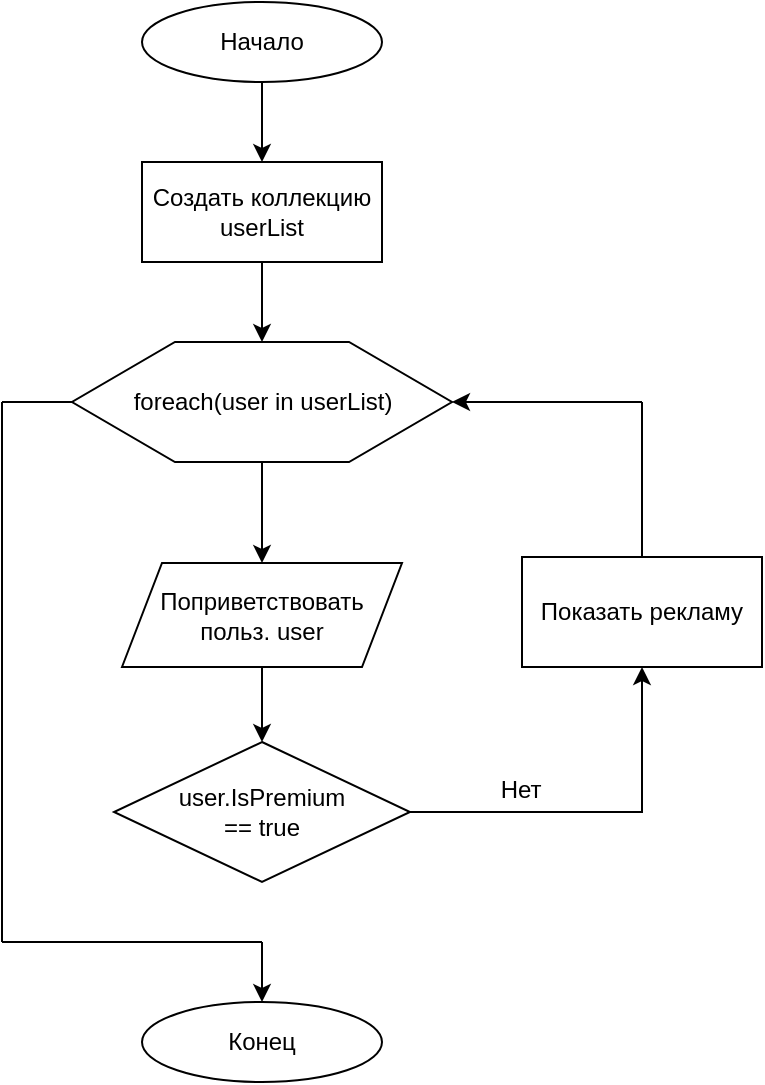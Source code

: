 <mxfile>
    <diagram id="6T-JC_RB3ced61kL0ORA" name="Page-1">
        <mxGraphModel dx="1140" dy="609" grid="1" gridSize="10" guides="1" tooltips="1" connect="1" arrows="1" fold="1" page="1" pageScale="1" pageWidth="827" pageHeight="1169" math="0" shadow="0">
            <root>
                <mxCell id="0"/>
                <mxCell id="1" parent="0"/>
                <mxCell id="11" value="" style="edgeStyle=none;html=1;" edge="1" parent="1" source="2" target="6">
                    <mxGeometry relative="1" as="geometry"/>
                </mxCell>
                <mxCell id="2" value="Начало" style="ellipse;whiteSpace=wrap;html=1;" vertex="1" parent="1">
                    <mxGeometry x="310" y="40" width="120" height="40" as="geometry"/>
                </mxCell>
                <mxCell id="3" value="Конец" style="ellipse;whiteSpace=wrap;html=1;" vertex="1" parent="1">
                    <mxGeometry x="310" y="540" width="120" height="40" as="geometry"/>
                </mxCell>
                <mxCell id="28" value="" style="edgeStyle=none;html=1;" edge="1" parent="1" source="5" target="27">
                    <mxGeometry relative="1" as="geometry"/>
                </mxCell>
                <object label="foreach(user in userList)" id="5">
                    <mxCell style="verticalLabelPosition=middle;verticalAlign=middle;html=1;shape=hexagon;perimeter=hexagonPerimeter2;arcSize=6;size=0.271;container=0;labelPosition=center;align=center;" vertex="1" parent="1">
                        <mxGeometry x="275" y="210" width="190" height="60" as="geometry"/>
                    </mxCell>
                </object>
                <mxCell id="9" value="" style="edgeStyle=none;html=1;" edge="1" parent="1" source="6" target="5">
                    <mxGeometry relative="1" as="geometry"/>
                </mxCell>
                <mxCell id="6" value="Создать коллекцию userList" style="rounded=0;whiteSpace=wrap;html=1;" vertex="1" parent="1">
                    <mxGeometry x="310" y="120" width="120" height="50" as="geometry"/>
                </mxCell>
                <mxCell id="16" value="" style="edgeStyle=none;html=1;labelPosition=center;verticalLabelPosition=top;align=center;verticalAlign=bottom;rounded=0;" edge="1" parent="1" source="12" target="15">
                    <mxGeometry relative="1" as="geometry">
                        <Array as="points">
                            <mxPoint x="560" y="445"/>
                        </Array>
                    </mxGeometry>
                </mxCell>
                <mxCell id="12" value="user.IsPremium &lt;br&gt;== true" style="rhombus;whiteSpace=wrap;html=1;" vertex="1" parent="1">
                    <mxGeometry x="296" y="410" width="148" height="70" as="geometry"/>
                </mxCell>
                <mxCell id="15" value="Показать рекламу" style="rounded=0;whiteSpace=wrap;html=1;" vertex="1" parent="1">
                    <mxGeometry x="500" y="317.5" width="120" height="55" as="geometry"/>
                </mxCell>
                <mxCell id="17" value="" style="endArrow=classic;html=1;entryX=1;entryY=0.5;entryDx=0;entryDy=0;" edge="1" parent="1" target="5">
                    <mxGeometry width="50" height="50" relative="1" as="geometry">
                        <mxPoint x="560" y="240" as="sourcePoint"/>
                        <mxPoint x="470" y="240" as="targetPoint"/>
                    </mxGeometry>
                </mxCell>
                <mxCell id="21" value="" style="endArrow=none;html=1;exitX=0.5;exitY=0;exitDx=0;exitDy=0;" edge="1" parent="1" source="15">
                    <mxGeometry width="50" height="50" relative="1" as="geometry">
                        <mxPoint x="650" y="350" as="sourcePoint"/>
                        <mxPoint x="560" y="240" as="targetPoint"/>
                    </mxGeometry>
                </mxCell>
                <mxCell id="22" value="" style="endArrow=none;html=1;" edge="1" parent="1">
                    <mxGeometry width="50" height="50" relative="1" as="geometry">
                        <mxPoint x="240" y="240" as="sourcePoint"/>
                        <mxPoint x="275" y="240" as="targetPoint"/>
                    </mxGeometry>
                </mxCell>
                <mxCell id="23" value="" style="endArrow=none;html=1;" edge="1" parent="1">
                    <mxGeometry width="50" height="50" relative="1" as="geometry">
                        <mxPoint x="240" y="510" as="sourcePoint"/>
                        <mxPoint x="240" y="240" as="targetPoint"/>
                    </mxGeometry>
                </mxCell>
                <mxCell id="24" value="" style="endArrow=none;html=1;" edge="1" parent="1">
                    <mxGeometry width="50" height="50" relative="1" as="geometry">
                        <mxPoint x="240" y="510" as="sourcePoint"/>
                        <mxPoint x="370" y="510" as="targetPoint"/>
                    </mxGeometry>
                </mxCell>
                <mxCell id="25" value="" style="endArrow=classic;html=1;entryX=0.5;entryY=0;entryDx=0;entryDy=0;" edge="1" parent="1" target="3">
                    <mxGeometry width="50" height="50" relative="1" as="geometry">
                        <mxPoint x="370" y="510" as="sourcePoint"/>
                        <mxPoint x="414" y="380" as="targetPoint"/>
                    </mxGeometry>
                </mxCell>
                <mxCell id="26" value="    Нет" style="text;strokeColor=none;fillColor=none;align=left;verticalAlign=top;spacingLeft=4;spacingRight=4;overflow=hidden;rotatable=0;points=[[0,0.5],[1,0.5]];portConstraint=eastwest;" vertex="1" parent="1">
                    <mxGeometry x="470" y="420" width="60" height="26" as="geometry"/>
                </mxCell>
                <mxCell id="29" value="" style="edgeStyle=none;html=1;" edge="1" parent="1" source="27" target="12">
                    <mxGeometry relative="1" as="geometry"/>
                </mxCell>
                <mxCell id="27" value="Поприветствовать&lt;br&gt;польз. user" style="shape=parallelogram;perimeter=parallelogramPerimeter;whiteSpace=wrap;html=1;fixedSize=1;" vertex="1" parent="1">
                    <mxGeometry x="300" y="320.5" width="140" height="52" as="geometry"/>
                </mxCell>
            </root>
        </mxGraphModel>
    </diagram>
</mxfile>